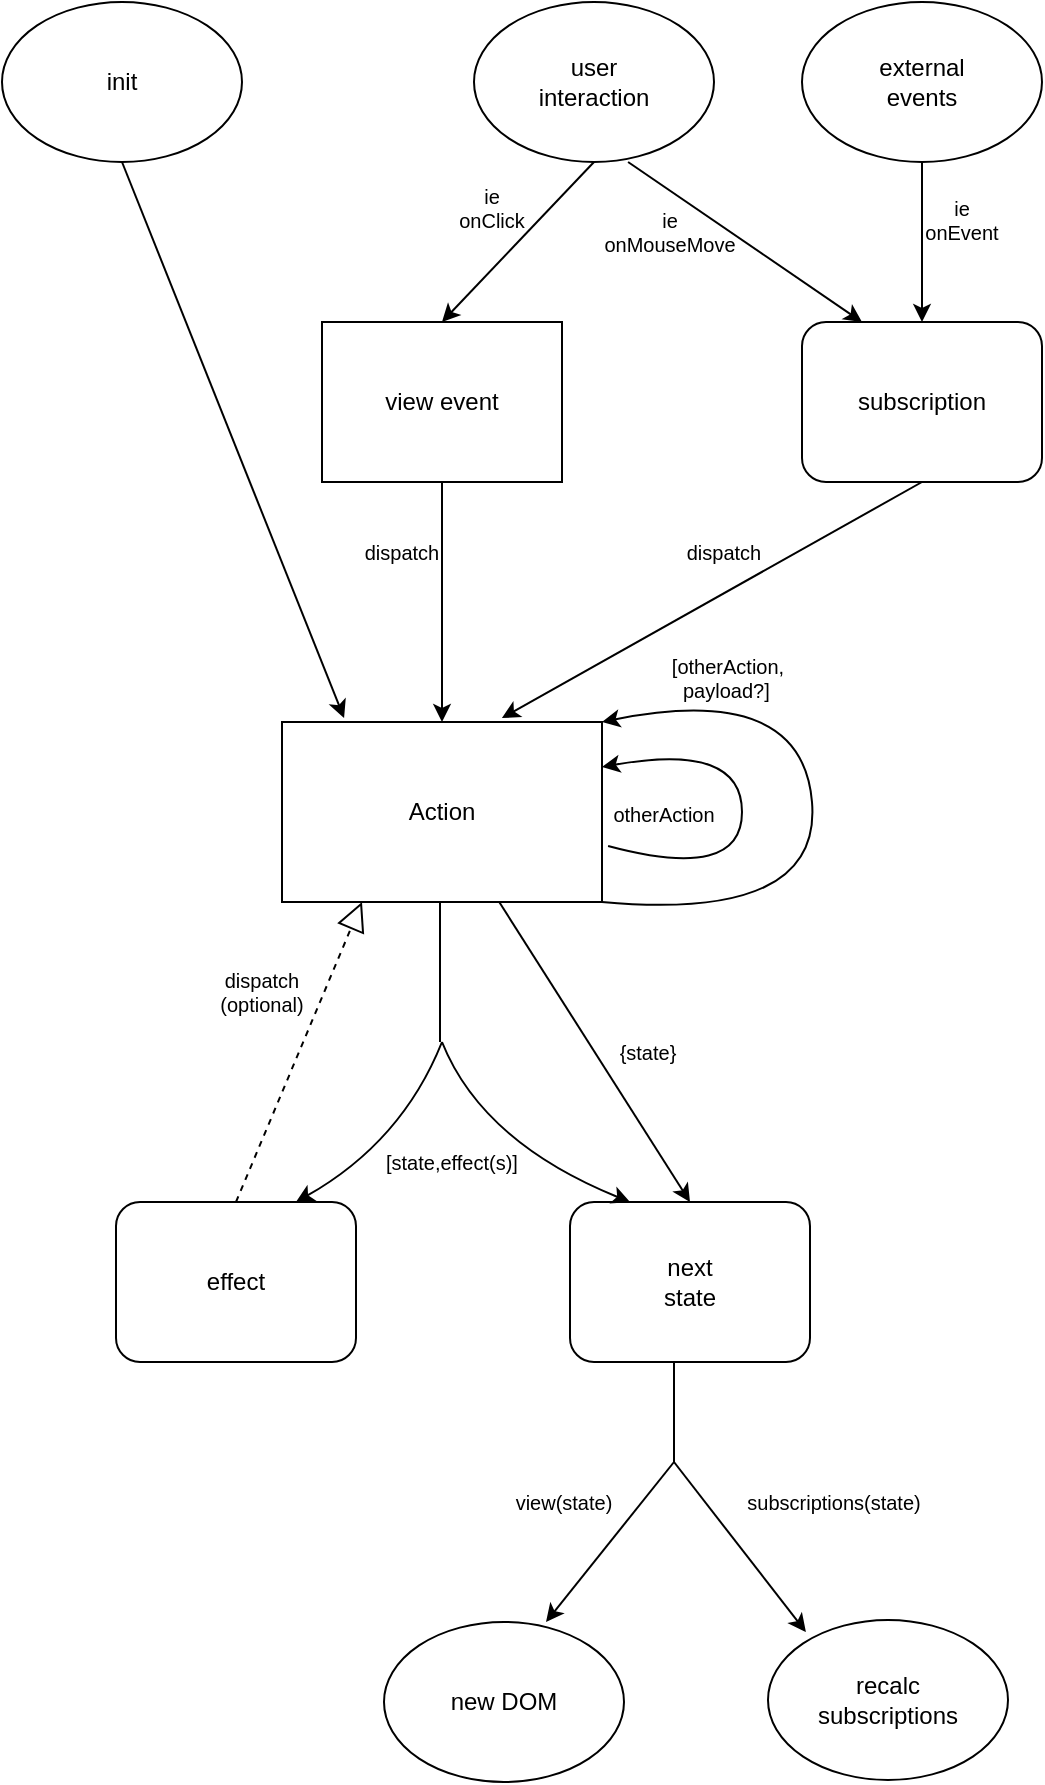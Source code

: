 <mxfile version="16.6.1" type="github">
  <diagram id="Bt5-hzxeSANFB3K5kCvf" name="Page-1">
    <mxGraphModel dx="1038" dy="652" grid="1" gridSize="10" guides="1" tooltips="1" connect="1" arrows="1" fold="1" page="1" pageScale="1" pageWidth="827" pageHeight="1169" math="0" shadow="0">
      <root>
        <mxCell id="0" />
        <mxCell id="1" parent="0" />
        <mxCell id="PerOs7tTjKBZLPNkPWR2-2" value="view event" style="whiteSpace=wrap;html=1;" parent="1" vertex="1">
          <mxGeometry x="400" y="240" width="120" height="80" as="geometry" />
        </mxCell>
        <mxCell id="PerOs7tTjKBZLPNkPWR2-3" value="subscription" style="rounded=1;whiteSpace=wrap;html=1;" parent="1" vertex="1">
          <mxGeometry x="640" y="240" width="120" height="80" as="geometry" />
        </mxCell>
        <mxCell id="PerOs7tTjKBZLPNkPWR2-5" value="external&lt;br&gt;events" style="ellipse;whiteSpace=wrap;html=1;" parent="1" vertex="1">
          <mxGeometry x="640" y="80" width="120" height="80" as="geometry" />
        </mxCell>
        <mxCell id="PerOs7tTjKBZLPNkPWR2-6" value="Action" style="rounded=0;whiteSpace=wrap;html=1;" parent="1" vertex="1">
          <mxGeometry x="380" y="440" width="160" height="90" as="geometry" />
        </mxCell>
        <mxCell id="PerOs7tTjKBZLPNkPWR2-7" value="effect" style="rounded=1;whiteSpace=wrap;html=1;" parent="1" vertex="1">
          <mxGeometry x="297" y="680" width="120" height="80" as="geometry" />
        </mxCell>
        <mxCell id="PerOs7tTjKBZLPNkPWR2-8" value="next&lt;br&gt;state" style="rounded=1;whiteSpace=wrap;html=1;" parent="1" vertex="1">
          <mxGeometry x="524" y="680" width="120" height="80" as="geometry" />
        </mxCell>
        <mxCell id="PerOs7tTjKBZLPNkPWR2-10" value="" style="endArrow=classic;html=1;rounded=0;exitX=0.5;exitY=1;exitDx=0;exitDy=0;entryX=0.5;entryY=0;entryDx=0;entryDy=0;" parent="1" source="PerOs7tTjKBZLPNkPWR2-5" target="PerOs7tTjKBZLPNkPWR2-3" edge="1">
          <mxGeometry width="50" height="50" relative="1" as="geometry">
            <mxPoint x="360" y="330" as="sourcePoint" />
            <mxPoint x="410" y="280" as="targetPoint" />
          </mxGeometry>
        </mxCell>
        <mxCell id="PerOs7tTjKBZLPNkPWR2-11" value="" style="endArrow=classic;html=1;rounded=0;exitX=0.5;exitY=1;exitDx=0;exitDy=0;entryX=0.687;entryY=-0.022;entryDx=0;entryDy=0;entryPerimeter=0;" parent="1" source="PerOs7tTjKBZLPNkPWR2-3" target="PerOs7tTjKBZLPNkPWR2-6" edge="1">
          <mxGeometry width="50" height="50" relative="1" as="geometry">
            <mxPoint x="360" y="330" as="sourcePoint" />
            <mxPoint x="410" y="280" as="targetPoint" />
          </mxGeometry>
        </mxCell>
        <mxCell id="PerOs7tTjKBZLPNkPWR2-12" value="" style="endArrow=classic;html=1;rounded=0;entryX=0.5;entryY=0;entryDx=0;entryDy=0;exitX=0.5;exitY=1;exitDx=0;exitDy=0;" parent="1" source="PerOs7tTjKBZLPNkPWR2-2" target="PerOs7tTjKBZLPNkPWR2-6" edge="1">
          <mxGeometry width="50" height="50" relative="1" as="geometry">
            <mxPoint x="414" y="290" as="sourcePoint" />
            <mxPoint x="410" y="280" as="targetPoint" />
          </mxGeometry>
        </mxCell>
        <mxCell id="PerOs7tTjKBZLPNkPWR2-15" value="" style="endArrow=classic;html=1;rounded=0;entryX=0.5;entryY=0;entryDx=0;entryDy=0;" parent="1" source="PerOs7tTjKBZLPNkPWR2-6" target="PerOs7tTjKBZLPNkPWR2-8" edge="1">
          <mxGeometry width="50" height="50" relative="1" as="geometry">
            <mxPoint x="360" y="330" as="sourcePoint" />
            <mxPoint x="410" y="280" as="targetPoint" />
          </mxGeometry>
        </mxCell>
        <mxCell id="PerOs7tTjKBZLPNkPWR2-22" value="dispatch&lt;br style=&quot;font-size: 10px;&quot;&gt;" style="text;html=1;strokeColor=none;fillColor=none;align=center;verticalAlign=middle;whiteSpace=wrap;rounded=0;fontSize=10;" parent="1" vertex="1">
          <mxGeometry x="571" y="340" width="60" height="30" as="geometry" />
        </mxCell>
        <mxCell id="PerOs7tTjKBZLPNkPWR2-23" value="dispatch" style="text;html=1;strokeColor=none;fillColor=none;align=center;verticalAlign=middle;whiteSpace=wrap;rounded=0;fontSize=10;" parent="1" vertex="1">
          <mxGeometry x="410" y="340" width="60" height="30" as="geometry" />
        </mxCell>
        <mxCell id="PerOs7tTjKBZLPNkPWR2-26" value="new DOM" style="ellipse;whiteSpace=wrap;html=1;" parent="1" vertex="1">
          <mxGeometry x="431" y="890" width="120" height="80" as="geometry" />
        </mxCell>
        <mxCell id="PerOs7tTjKBZLPNkPWR2-41" value="user&lt;br&gt;interaction" style="ellipse;whiteSpace=wrap;html=1;" parent="1" vertex="1">
          <mxGeometry x="476" y="80" width="120" height="80" as="geometry" />
        </mxCell>
        <mxCell id="PerOs7tTjKBZLPNkPWR2-42" value="" style="endArrow=classic;html=1;rounded=0;exitX=0.5;exitY=1;exitDx=0;exitDy=0;entryX=0.5;entryY=0;entryDx=0;entryDy=0;" parent="1" source="PerOs7tTjKBZLPNkPWR2-41" target="PerOs7tTjKBZLPNkPWR2-2" edge="1">
          <mxGeometry width="50" height="50" relative="1" as="geometry">
            <mxPoint x="390" y="400" as="sourcePoint" />
            <mxPoint x="290" y="240" as="targetPoint" />
          </mxGeometry>
        </mxCell>
        <mxCell id="PerOs7tTjKBZLPNkPWR2-44" value="&lt;font style=&quot;font-size: 10px&quot;&gt;view(state)&lt;/font&gt;" style="text;html=1;strokeColor=none;fillColor=none;align=center;verticalAlign=middle;whiteSpace=wrap;rounded=0;" parent="1" vertex="1">
          <mxGeometry x="491" y="815" width="60" height="30" as="geometry" />
        </mxCell>
        <mxCell id="PerOs7tTjKBZLPNkPWR2-45" value="{state}" style="text;html=1;strokeColor=none;fillColor=none;align=center;verticalAlign=middle;whiteSpace=wrap;rounded=0;fontSize=10;" parent="1" vertex="1">
          <mxGeometry x="540" y="600" width="46" height="10" as="geometry" />
        </mxCell>
        <mxCell id="PerOs7tTjKBZLPNkPWR2-46" value="" style="curved=1;endArrow=classic;html=1;rounded=0;entryX=1;entryY=0.25;entryDx=0;entryDy=0;exitX=1.019;exitY=0.689;exitDx=0;exitDy=0;exitPerimeter=0;" parent="1" edge="1" target="PerOs7tTjKBZLPNkPWR2-6" source="PerOs7tTjKBZLPNkPWR2-6">
          <mxGeometry width="50" height="50" relative="1" as="geometry">
            <mxPoint x="640" y="540" as="sourcePoint" />
            <mxPoint x="610" y="460" as="targetPoint" />
            <Array as="points">
              <mxPoint x="610" y="520" />
              <mxPoint x="610" y="450" />
            </Array>
          </mxGeometry>
        </mxCell>
        <mxCell id="PerOs7tTjKBZLPNkPWR2-51" value="otherAction" style="text;html=1;strokeColor=none;fillColor=none;align=center;verticalAlign=middle;whiteSpace=wrap;rounded=0;fontSize=10;" parent="1" vertex="1">
          <mxGeometry x="539" y="468" width="64" height="35" as="geometry" />
        </mxCell>
        <mxCell id="PerOs7tTjKBZLPNkPWR2-54" value="&lt;font style=&quot;font-size: 10px&quot;&gt;&lt;span class=&quot;pl-c1&quot; style=&quot;box-sizing: border-box&quot;&gt;&lt;span class=&quot;pl-c1&quot; style=&quot;box-sizing: border-box&quot;&gt;&lt;div style=&quot;text-align: left&quot;&gt;&lt;span class=&quot;pl-c1&quot; style=&quot;font-family: &amp;#34;helvetica&amp;#34; ; white-space: normal ; box-sizing: border-box&quot;&gt;[otherAction,&lt;br&gt;&amp;nbsp; payload&lt;/span&gt;&lt;span class=&quot;pl-k&quot; style=&quot;font-family: &amp;#34;helvetica&amp;#34; ; white-space: normal ; box-sizing: border-box&quot;&gt;?&lt;/span&gt;&lt;span class=&quot;pl-c1&quot; style=&quot;font-family: &amp;#34;helvetica&amp;#34; ; white-space: normal ; box-sizing: border-box&quot;&gt;&lt;span class=&quot;pl-c1&quot; style=&quot;box-sizing: border-box&quot;&gt;]&lt;/span&gt;&lt;/span&gt;&lt;/div&gt;&lt;/span&gt;&lt;/span&gt;&lt;/font&gt;&lt;font style=&quot;font-size: 10px&quot;&gt;&lt;br&gt;&lt;/font&gt;" style="text;html=1;strokeColor=none;fillColor=none;align=center;verticalAlign=middle;whiteSpace=wrap;rounded=0;fontSize=10;" parent="1" vertex="1">
          <mxGeometry x="603" y="420" height="7" as="geometry" />
        </mxCell>
        <mxCell id="VOWdiO47p_UAFs92vuI7-5" value="dispatch&lt;br&gt;(optional)" style="text;html=1;strokeColor=none;fillColor=none;align=center;verticalAlign=middle;whiteSpace=wrap;rounded=0;fontSize=10;" vertex="1" parent="1">
          <mxGeometry x="340" y="560" width="60" height="30" as="geometry" />
        </mxCell>
        <mxCell id="VOWdiO47p_UAFs92vuI7-18" value="" style="curved=1;endArrow=classic;html=1;rounded=0;entryX=0.75;entryY=0;entryDx=0;entryDy=0;" edge="1" parent="1" target="PerOs7tTjKBZLPNkPWR2-7">
          <mxGeometry width="50" height="50" relative="1" as="geometry">
            <mxPoint x="460" y="600" as="sourcePoint" />
            <mxPoint x="400" y="360" as="targetPoint" />
            <Array as="points">
              <mxPoint x="440" y="650" />
            </Array>
          </mxGeometry>
        </mxCell>
        <mxCell id="VOWdiO47p_UAFs92vuI7-21" value="[state,effect(s)]" style="text;html=1;strokeColor=none;fillColor=none;align=left;verticalAlign=middle;whiteSpace=wrap;rounded=0;fontSize=10;" vertex="1" parent="1">
          <mxGeometry x="430" y="650" width="60" height="20" as="geometry" />
        </mxCell>
        <mxCell id="VOWdiO47p_UAFs92vuI7-41" value="" style="curved=1;endArrow=classic;html=1;rounded=0;entryX=0.25;entryY=0;entryDx=0;entryDy=0;" edge="1" parent="1" target="PerOs7tTjKBZLPNkPWR2-8">
          <mxGeometry width="50" height="50" relative="1" as="geometry">
            <mxPoint x="460" y="600" as="sourcePoint" />
            <mxPoint x="420" y="670" as="targetPoint" />
            <Array as="points">
              <mxPoint x="480" y="650" />
            </Array>
          </mxGeometry>
        </mxCell>
        <mxCell id="VOWdiO47p_UAFs92vuI7-43" value="" style="endArrow=none;html=1;rounded=0;" edge="1" parent="1">
          <mxGeometry width="50" height="50" relative="1" as="geometry">
            <mxPoint x="459" y="600" as="sourcePoint" />
            <mxPoint x="459" y="530" as="targetPoint" />
          </mxGeometry>
        </mxCell>
        <mxCell id="VOWdiO47p_UAFs92vuI7-45" value="" style="curved=1;endArrow=classic;html=1;rounded=0;entryX=1;entryY=0;entryDx=0;entryDy=0;exitX=1;exitY=1;exitDx=0;exitDy=0;" edge="1" parent="1" source="PerOs7tTjKBZLPNkPWR2-6" target="PerOs7tTjKBZLPNkPWR2-6">
          <mxGeometry width="50" height="50" relative="1" as="geometry">
            <mxPoint x="220" y="450" as="sourcePoint" />
            <mxPoint x="700" y="390" as="targetPoint" />
            <Array as="points">
              <mxPoint x="650" y="540" />
              <mxPoint x="640" y="420" />
            </Array>
          </mxGeometry>
        </mxCell>
        <mxCell id="VOWdiO47p_UAFs92vuI7-46" value="" style="endArrow=none;html=1;rounded=0;" edge="1" parent="1">
          <mxGeometry width="50" height="50" relative="1" as="geometry">
            <mxPoint x="576" y="760" as="sourcePoint" />
            <mxPoint x="576" y="810" as="targetPoint" />
          </mxGeometry>
        </mxCell>
        <mxCell id="VOWdiO47p_UAFs92vuI7-47" value="recalc&lt;br&gt;subscriptions" style="ellipse;whiteSpace=wrap;html=1;" vertex="1" parent="1">
          <mxGeometry x="623" y="889" width="120" height="80" as="geometry" />
        </mxCell>
        <mxCell id="VOWdiO47p_UAFs92vuI7-50" value="" style="endArrow=classic;html=1;rounded=0;entryX=0.675;entryY=0;entryDx=0;entryDy=0;entryPerimeter=0;" edge="1" parent="1" target="PerOs7tTjKBZLPNkPWR2-26">
          <mxGeometry width="50" height="50" relative="1" as="geometry">
            <mxPoint x="576" y="810" as="sourcePoint" />
            <mxPoint x="530" y="870" as="targetPoint" />
          </mxGeometry>
        </mxCell>
        <mxCell id="VOWdiO47p_UAFs92vuI7-51" value="" style="endArrow=classic;html=1;rounded=0;entryX=0.158;entryY=0.075;entryDx=0;entryDy=0;entryPerimeter=0;" edge="1" parent="1" target="VOWdiO47p_UAFs92vuI7-47">
          <mxGeometry width="50" height="50" relative="1" as="geometry">
            <mxPoint x="576" y="810" as="sourcePoint" />
            <mxPoint x="620" y="870" as="targetPoint" />
          </mxGeometry>
        </mxCell>
        <mxCell id="VOWdiO47p_UAFs92vuI7-54" value="&lt;font style=&quot;font-size: 10px&quot;&gt;subscriptions(state)&lt;/font&gt;" style="text;html=1;strokeColor=none;fillColor=none;align=center;verticalAlign=middle;whiteSpace=wrap;rounded=0;" vertex="1" parent="1">
          <mxGeometry x="626" y="815" width="60" height="30" as="geometry" />
        </mxCell>
        <mxCell id="VOWdiO47p_UAFs92vuI7-67" value="init" style="ellipse;whiteSpace=wrap;html=1;" vertex="1" parent="1">
          <mxGeometry x="240" y="80" width="120" height="80" as="geometry" />
        </mxCell>
        <mxCell id="VOWdiO47p_UAFs92vuI7-68" value="" style="endArrow=classic;html=1;rounded=0;fontSize=10;exitX=0.5;exitY=1;exitDx=0;exitDy=0;entryX=0.194;entryY=-0.022;entryDx=0;entryDy=0;entryPerimeter=0;" edge="1" parent="1" source="VOWdiO47p_UAFs92vuI7-67" target="PerOs7tTjKBZLPNkPWR2-6">
          <mxGeometry width="50" height="50" relative="1" as="geometry">
            <mxPoint x="630" y="290" as="sourcePoint" />
            <mxPoint x="680" y="240" as="targetPoint" />
          </mxGeometry>
        </mxCell>
        <mxCell id="VOWdiO47p_UAFs92vuI7-69" value="" style="endArrow=classic;html=1;rounded=0;fontSize=10;entryX=0.25;entryY=0;entryDx=0;entryDy=0;exitX=0.642;exitY=1;exitDx=0;exitDy=0;exitPerimeter=0;" edge="1" parent="1" source="PerOs7tTjKBZLPNkPWR2-41" target="PerOs7tTjKBZLPNkPWR2-3">
          <mxGeometry width="50" height="50" relative="1" as="geometry">
            <mxPoint x="500" y="250" as="sourcePoint" />
            <mxPoint x="550" y="200" as="targetPoint" />
          </mxGeometry>
        </mxCell>
        <mxCell id="VOWdiO47p_UAFs92vuI7-70" value="ie &lt;br&gt;onClick" style="text;html=1;strokeColor=none;fillColor=none;align=center;verticalAlign=middle;whiteSpace=wrap;rounded=0;fontSize=10;" vertex="1" parent="1">
          <mxGeometry x="455" y="168" width="60" height="30" as="geometry" />
        </mxCell>
        <mxCell id="VOWdiO47p_UAFs92vuI7-71" value="ie onMouseMove" style="text;html=1;strokeColor=none;fillColor=none;align=center;verticalAlign=middle;whiteSpace=wrap;rounded=0;fontSize=10;" vertex="1" parent="1">
          <mxGeometry x="544" y="180" width="60" height="30" as="geometry" />
        </mxCell>
        <mxCell id="VOWdiO47p_UAFs92vuI7-72" value="&lt;div&gt;ie &lt;br&gt;&lt;/div&gt;&lt;div&gt;onEvent&lt;/div&gt;&lt;div&gt;&lt;br&gt;&lt;/div&gt;" style="text;html=1;strokeColor=none;fillColor=none;align=center;verticalAlign=middle;whiteSpace=wrap;rounded=0;fontSize=10;" vertex="1" parent="1">
          <mxGeometry x="690" y="180" width="60" height="30" as="geometry" />
        </mxCell>
        <mxCell id="VOWdiO47p_UAFs92vuI7-73" value="" style="endArrow=block;dashed=1;endFill=0;endSize=12;html=1;rounded=0;fontSize=10;exitX=0.5;exitY=0;exitDx=0;exitDy=0;entryX=0.25;entryY=1;entryDx=0;entryDy=0;" edge="1" parent="1" source="PerOs7tTjKBZLPNkPWR2-7" target="PerOs7tTjKBZLPNkPWR2-6">
          <mxGeometry width="160" relative="1" as="geometry">
            <mxPoint x="410" y="390" as="sourcePoint" />
            <mxPoint x="570" y="390" as="targetPoint" />
          </mxGeometry>
        </mxCell>
      </root>
    </mxGraphModel>
  </diagram>
</mxfile>
